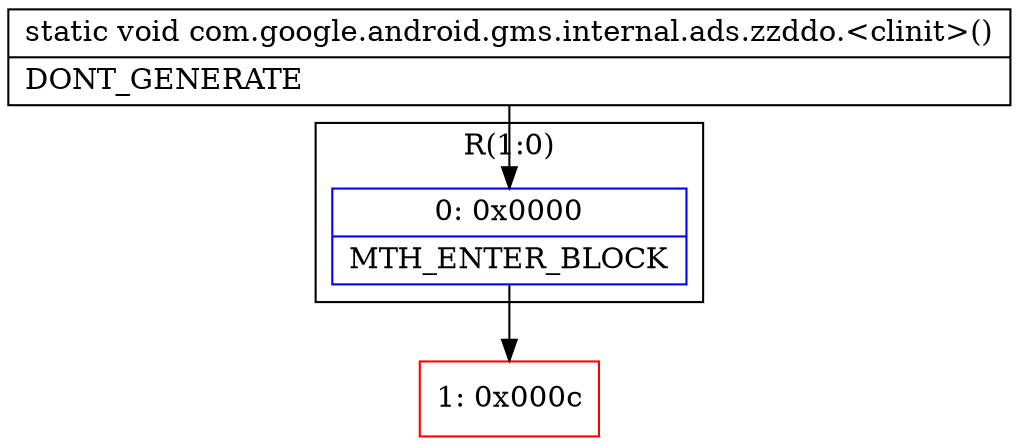digraph "CFG forcom.google.android.gms.internal.ads.zzddo.\<clinit\>()V" {
subgraph cluster_Region_742511684 {
label = "R(1:0)";
node [shape=record,color=blue];
Node_0 [shape=record,label="{0\:\ 0x0000|MTH_ENTER_BLOCK\l}"];
}
Node_1 [shape=record,color=red,label="{1\:\ 0x000c}"];
MethodNode[shape=record,label="{static void com.google.android.gms.internal.ads.zzddo.\<clinit\>()  | DONT_GENERATE\l}"];
MethodNode -> Node_0;
Node_0 -> Node_1;
}

